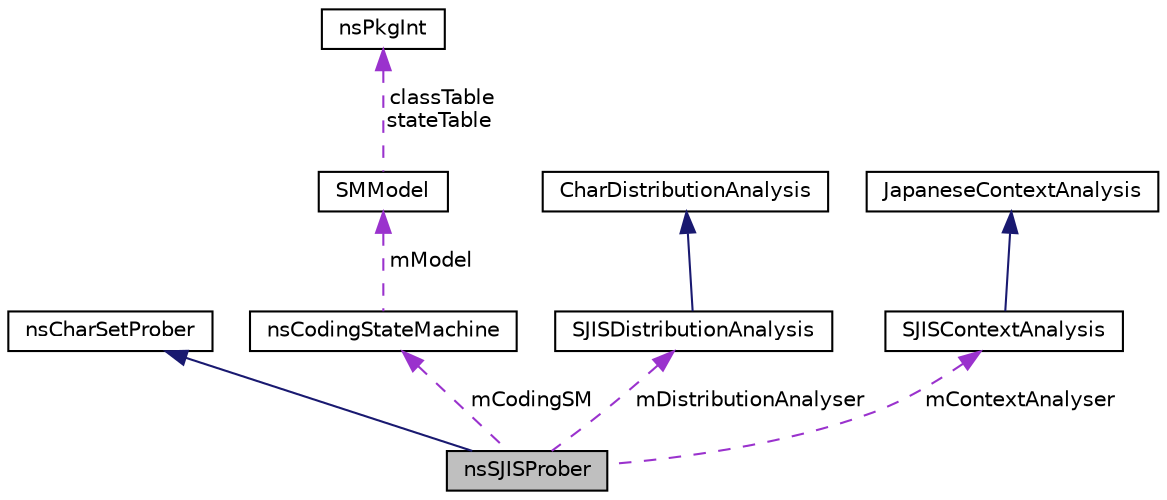 digraph "nsSJISProber"
{
  edge [fontname="Helvetica",fontsize="10",labelfontname="Helvetica",labelfontsize="10"];
  node [fontname="Helvetica",fontsize="10",shape=record];
  Node2 [label="nsSJISProber",height=0.2,width=0.4,color="black", fillcolor="grey75", style="filled", fontcolor="black"];
  Node3 -> Node2 [dir="back",color="midnightblue",fontsize="10",style="solid",fontname="Helvetica"];
  Node3 [label="nsCharSetProber",height=0.2,width=0.4,color="black", fillcolor="white", style="filled",URL="$classns_char_set_prober.html"];
  Node4 -> Node2 [dir="back",color="darkorchid3",fontsize="10",style="dashed",label=" mCodingSM" ,fontname="Helvetica"];
  Node4 [label="nsCodingStateMachine",height=0.2,width=0.4,color="black", fillcolor="white", style="filled",URL="$classns_coding_state_machine.html"];
  Node5 -> Node4 [dir="back",color="darkorchid3",fontsize="10",style="dashed",label=" mModel" ,fontname="Helvetica"];
  Node5 [label="SMModel",height=0.2,width=0.4,color="black", fillcolor="white", style="filled",URL="$struct_s_m_model.html"];
  Node6 -> Node5 [dir="back",color="darkorchid3",fontsize="10",style="dashed",label=" classTable\nstateTable" ,fontname="Helvetica"];
  Node6 [label="nsPkgInt",height=0.2,width=0.4,color="black", fillcolor="white", style="filled",URL="$structns_pkg_int.html"];
  Node7 -> Node2 [dir="back",color="darkorchid3",fontsize="10",style="dashed",label=" mDistributionAnalyser" ,fontname="Helvetica"];
  Node7 [label="SJISDistributionAnalysis",height=0.2,width=0.4,color="black", fillcolor="white", style="filled",URL="$class_s_j_i_s_distribution_analysis.html"];
  Node8 -> Node7 [dir="back",color="midnightblue",fontsize="10",style="solid",fontname="Helvetica"];
  Node8 [label="CharDistributionAnalysis",height=0.2,width=0.4,color="black", fillcolor="white", style="filled",URL="$class_char_distribution_analysis.html"];
  Node9 -> Node2 [dir="back",color="darkorchid3",fontsize="10",style="dashed",label=" mContextAnalyser" ,fontname="Helvetica"];
  Node9 [label="SJISContextAnalysis",height=0.2,width=0.4,color="black", fillcolor="white", style="filled",URL="$class_s_j_i_s_context_analysis.html"];
  Node10 -> Node9 [dir="back",color="midnightblue",fontsize="10",style="solid",fontname="Helvetica"];
  Node10 [label="JapaneseContextAnalysis",height=0.2,width=0.4,color="black", fillcolor="white", style="filled",URL="$class_japanese_context_analysis.html"];
}

